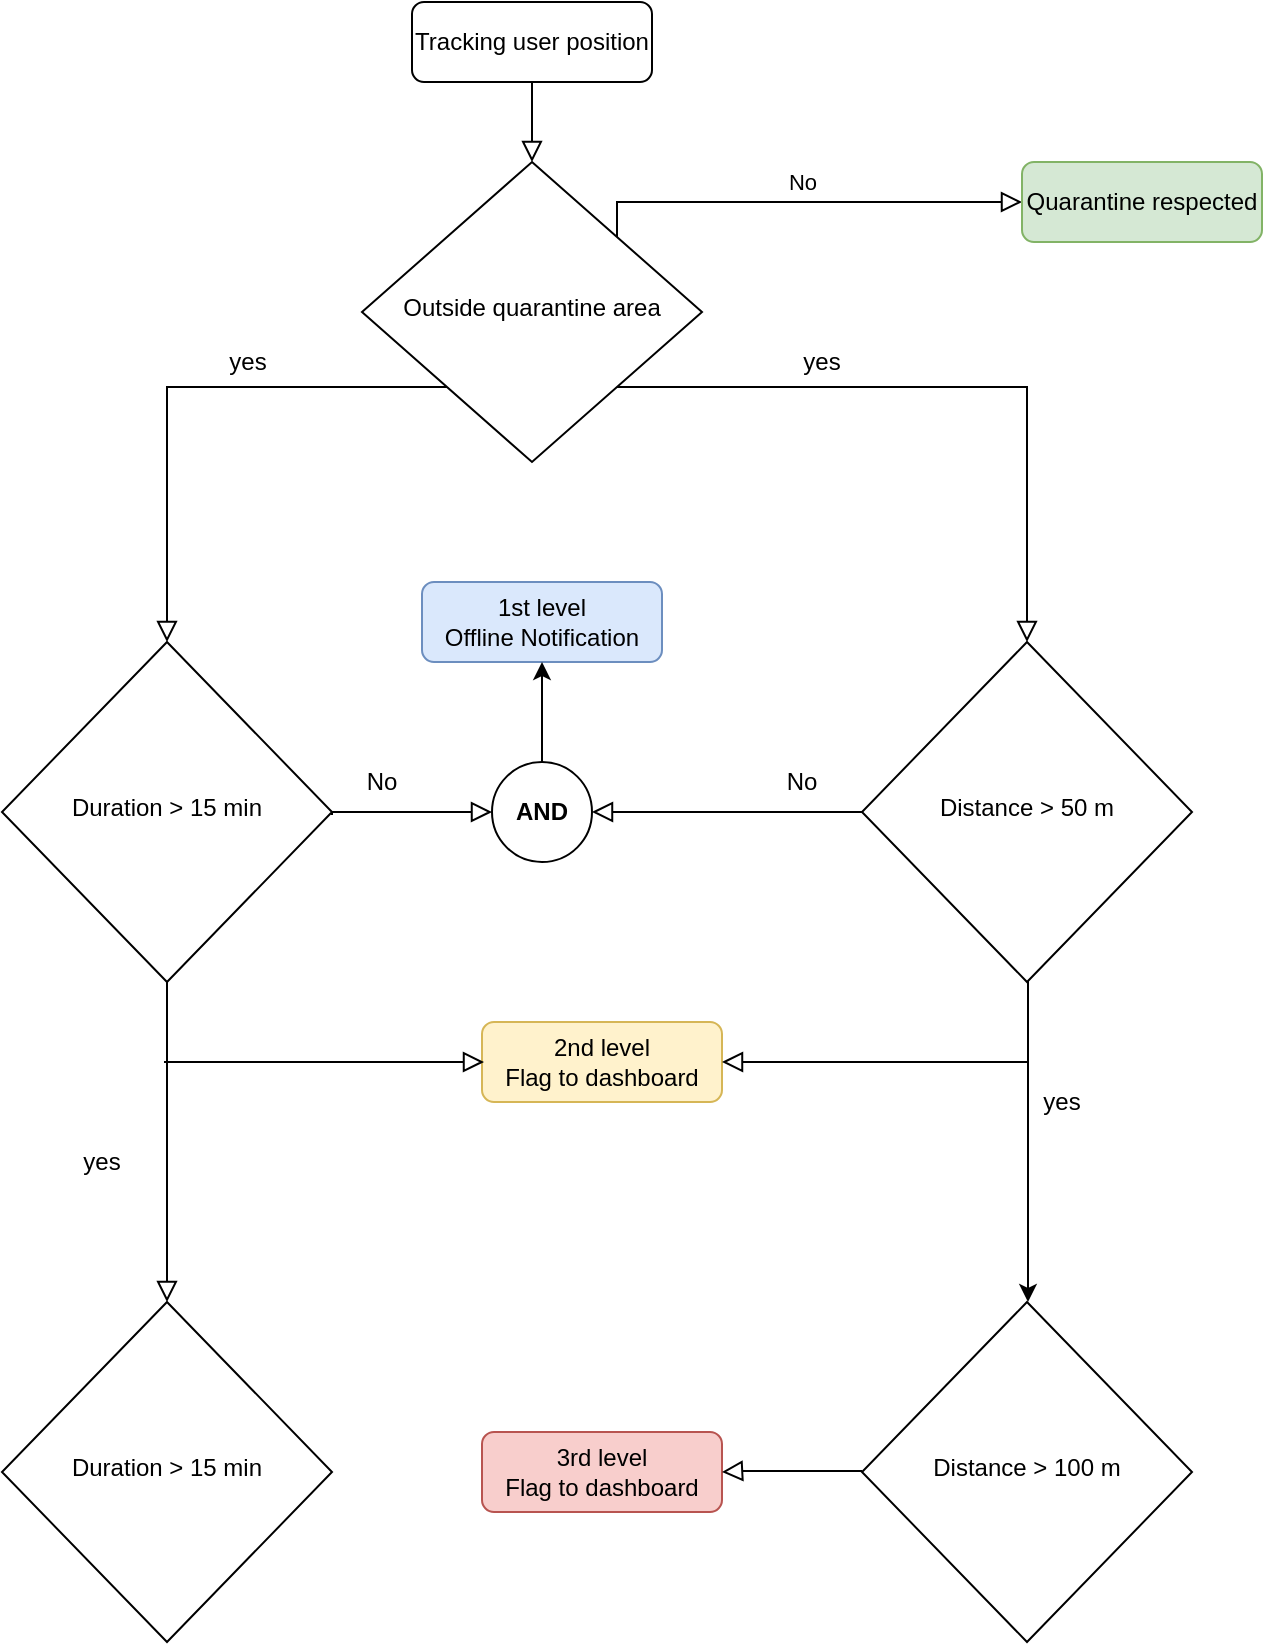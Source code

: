 <mxfile version="12.8.8" type="github">
  <diagram id="C5RBs43oDa-KdzZeNtuy" name="Page-1">
    <mxGraphModel dx="796" dy="490" grid="1" gridSize="10" guides="1" tooltips="1" connect="1" arrows="1" fold="1" page="1" pageScale="1" pageWidth="827" pageHeight="1169" math="0" shadow="0">
      <root>
        <mxCell id="WIyWlLk6GJQsqaUBKTNV-0" />
        <mxCell id="WIyWlLk6GJQsqaUBKTNV-1" parent="WIyWlLk6GJQsqaUBKTNV-0" />
        <mxCell id="WIyWlLk6GJQsqaUBKTNV-2" value="" style="rounded=0;html=1;jettySize=auto;orthogonalLoop=1;fontSize=11;endArrow=block;endFill=0;endSize=8;strokeWidth=1;shadow=0;labelBackgroundColor=none;edgeStyle=orthogonalEdgeStyle;" parent="WIyWlLk6GJQsqaUBKTNV-1" source="WIyWlLk6GJQsqaUBKTNV-3" target="WIyWlLk6GJQsqaUBKTNV-6" edge="1">
          <mxGeometry relative="1" as="geometry" />
        </mxCell>
        <mxCell id="WIyWlLk6GJQsqaUBKTNV-3" value="Tracking user position" style="rounded=1;whiteSpace=wrap;html=1;fontSize=12;glass=0;strokeWidth=1;shadow=0;" parent="WIyWlLk6GJQsqaUBKTNV-1" vertex="1">
          <mxGeometry x="335" y="70" width="120" height="40" as="geometry" />
        </mxCell>
        <mxCell id="WIyWlLk6GJQsqaUBKTNV-4" value="" style="rounded=0;html=1;jettySize=auto;orthogonalLoop=1;fontSize=11;endArrow=block;endFill=0;endSize=8;strokeWidth=1;shadow=0;labelBackgroundColor=none;edgeStyle=orthogonalEdgeStyle;exitX=0;exitY=1;exitDx=0;exitDy=0;entryX=0.5;entryY=0;entryDx=0;entryDy=0;" parent="WIyWlLk6GJQsqaUBKTNV-1" source="WIyWlLk6GJQsqaUBKTNV-6" target="WIyWlLk6GJQsqaUBKTNV-10" edge="1">
          <mxGeometry y="20" relative="1" as="geometry">
            <mxPoint as="offset" />
            <Array as="points">
              <mxPoint x="213" y="263" />
            </Array>
          </mxGeometry>
        </mxCell>
        <mxCell id="WIyWlLk6GJQsqaUBKTNV-5" value="No" style="edgeStyle=orthogonalEdgeStyle;rounded=0;html=1;jettySize=auto;orthogonalLoop=1;fontSize=11;endArrow=block;endFill=0;endSize=8;strokeWidth=1;shadow=0;labelBackgroundColor=none;exitX=1;exitY=0;exitDx=0;exitDy=0;" parent="WIyWlLk6GJQsqaUBKTNV-1" source="WIyWlLk6GJQsqaUBKTNV-6" target="WIyWlLk6GJQsqaUBKTNV-7" edge="1">
          <mxGeometry y="10" relative="1" as="geometry">
            <mxPoint as="offset" />
            <Array as="points">
              <mxPoint x="438" y="170" />
            </Array>
          </mxGeometry>
        </mxCell>
        <mxCell id="WIyWlLk6GJQsqaUBKTNV-6" value="&lt;span style=&quot;white-space: normal&quot;&gt;Outside quarantine area&lt;/span&gt;" style="rhombus;whiteSpace=wrap;html=1;shadow=0;fontFamily=Helvetica;fontSize=12;align=center;strokeWidth=1;spacing=6;spacingTop=-4;" parent="WIyWlLk6GJQsqaUBKTNV-1" vertex="1">
          <mxGeometry x="310" y="150" width="170" height="150" as="geometry" />
        </mxCell>
        <mxCell id="WIyWlLk6GJQsqaUBKTNV-7" value="Quarantine respected" style="rounded=1;whiteSpace=wrap;html=1;fontSize=12;glass=0;strokeWidth=1;shadow=0;fillColor=#d5e8d4;strokeColor=#82b366;" parent="WIyWlLk6GJQsqaUBKTNV-1" vertex="1">
          <mxGeometry x="640" y="150" width="120" height="40" as="geometry" />
        </mxCell>
        <mxCell id="WIyWlLk6GJQsqaUBKTNV-8" value="" style="rounded=0;html=1;jettySize=auto;orthogonalLoop=1;fontSize=11;endArrow=block;endFill=0;endSize=8;strokeWidth=1;shadow=0;labelBackgroundColor=none;edgeStyle=orthogonalEdgeStyle;" parent="WIyWlLk6GJQsqaUBKTNV-1" source="WIyWlLk6GJQsqaUBKTNV-10" target="-fQ5W4s5347gWjsXWNTR-36" edge="1">
          <mxGeometry x="0.333" y="20" relative="1" as="geometry">
            <mxPoint as="offset" />
            <mxPoint x="212.5" y="680" as="targetPoint" />
          </mxGeometry>
        </mxCell>
        <mxCell id="WIyWlLk6GJQsqaUBKTNV-10" value="Duration &amp;gt; 15 min" style="rhombus;whiteSpace=wrap;html=1;shadow=0;fontFamily=Helvetica;fontSize=12;align=center;strokeWidth=1;spacing=6;spacingTop=-4;" parent="WIyWlLk6GJQsqaUBKTNV-1" vertex="1">
          <mxGeometry x="130" y="390" width="165" height="170" as="geometry" />
        </mxCell>
        <mxCell id="-fQ5W4s5347gWjsXWNTR-4" value="1st level &lt;br&gt;Offline Notification" style="rounded=1;whiteSpace=wrap;html=1;fontSize=12;glass=0;strokeWidth=1;shadow=0;fillColor=#dae8fc;strokeColor=#6c8ebf;" vertex="1" parent="WIyWlLk6GJQsqaUBKTNV-1">
          <mxGeometry x="340" y="360" width="120" height="40" as="geometry" />
        </mxCell>
        <mxCell id="-fQ5W4s5347gWjsXWNTR-28" style="edgeStyle=orthogonalEdgeStyle;rounded=0;orthogonalLoop=1;jettySize=auto;html=1;" edge="1" parent="WIyWlLk6GJQsqaUBKTNV-1" source="-fQ5W4s5347gWjsXWNTR-8">
          <mxGeometry relative="1" as="geometry">
            <mxPoint x="643" y="720" as="targetPoint" />
            <Array as="points">
              <mxPoint x="643" y="720" />
            </Array>
          </mxGeometry>
        </mxCell>
        <mxCell id="-fQ5W4s5347gWjsXWNTR-8" value="Distance &amp;gt; 50 m" style="rhombus;whiteSpace=wrap;html=1;shadow=0;fontFamily=Helvetica;fontSize=12;align=center;strokeWidth=1;spacing=6;spacingTop=-4;" vertex="1" parent="WIyWlLk6GJQsqaUBKTNV-1">
          <mxGeometry x="560" y="390" width="165" height="170" as="geometry" />
        </mxCell>
        <mxCell id="-fQ5W4s5347gWjsXWNTR-9" value="" style="rounded=0;html=1;jettySize=auto;orthogonalLoop=1;fontSize=11;endArrow=block;endFill=0;endSize=8;strokeWidth=1;shadow=0;labelBackgroundColor=none;edgeStyle=orthogonalEdgeStyle;exitX=1;exitY=1;exitDx=0;exitDy=0;entryX=0.5;entryY=0;entryDx=0;entryDy=0;" edge="1" parent="WIyWlLk6GJQsqaUBKTNV-1" source="WIyWlLk6GJQsqaUBKTNV-6" target="-fQ5W4s5347gWjsXWNTR-8">
          <mxGeometry y="20" relative="1" as="geometry">
            <mxPoint as="offset" />
            <mxPoint x="362.5" y="272.5" as="sourcePoint" />
            <mxPoint x="263" y="400.515" as="targetPoint" />
            <Array as="points">
              <mxPoint x="643" y="263" />
            </Array>
          </mxGeometry>
        </mxCell>
        <mxCell id="-fQ5W4s5347gWjsXWNTR-13" value="" style="rounded=0;html=1;jettySize=auto;orthogonalLoop=1;fontSize=11;endArrow=block;endFill=0;endSize=8;strokeWidth=1;shadow=0;labelBackgroundColor=none;edgeStyle=orthogonalEdgeStyle;exitX=0;exitY=0.5;exitDx=0;exitDy=0;entryX=1;entryY=0.5;entryDx=0;entryDy=0;" edge="1" parent="WIyWlLk6GJQsqaUBKTNV-1" source="-fQ5W4s5347gWjsXWNTR-8" target="-fQ5W4s5347gWjsXWNTR-30">
          <mxGeometry y="20" relative="1" as="geometry">
            <mxPoint as="offset" />
            <mxPoint x="447.5" y="272.5" as="sourcePoint" />
            <mxPoint x="420" y="477" as="targetPoint" />
            <Array as="points">
              <mxPoint x="500" y="475" />
              <mxPoint x="500" y="475" />
            </Array>
          </mxGeometry>
        </mxCell>
        <mxCell id="-fQ5W4s5347gWjsXWNTR-19" value="" style="rounded=0;html=1;jettySize=auto;orthogonalLoop=1;fontSize=11;endArrow=block;endFill=0;endSize=8;strokeWidth=1;shadow=0;labelBackgroundColor=none;edgeStyle=orthogonalEdgeStyle;entryX=0;entryY=0.5;entryDx=0;entryDy=0;" edge="1" parent="WIyWlLk6GJQsqaUBKTNV-1" target="-fQ5W4s5347gWjsXWNTR-30">
          <mxGeometry x="0.333" y="20" relative="1" as="geometry">
            <mxPoint as="offset" />
            <mxPoint x="295" y="476.5" as="sourcePoint" />
            <mxPoint x="370" y="476.5" as="targetPoint" />
            <Array as="points">
              <mxPoint x="295" y="475" />
            </Array>
          </mxGeometry>
        </mxCell>
        <mxCell id="-fQ5W4s5347gWjsXWNTR-20" value="No" style="text;html=1;strokeColor=none;fillColor=none;align=center;verticalAlign=middle;whiteSpace=wrap;rounded=0;" vertex="1" parent="WIyWlLk6GJQsqaUBKTNV-1">
          <mxGeometry x="510" y="450" width="40" height="20" as="geometry" />
        </mxCell>
        <mxCell id="-fQ5W4s5347gWjsXWNTR-21" value="No" style="text;html=1;strokeColor=none;fillColor=none;align=center;verticalAlign=middle;whiteSpace=wrap;rounded=0;" vertex="1" parent="WIyWlLk6GJQsqaUBKTNV-1">
          <mxGeometry x="300" y="450" width="40" height="20" as="geometry" />
        </mxCell>
        <mxCell id="-fQ5W4s5347gWjsXWNTR-22" value="yes" style="text;html=1;strokeColor=none;fillColor=none;align=center;verticalAlign=middle;whiteSpace=wrap;rounded=0;" vertex="1" parent="WIyWlLk6GJQsqaUBKTNV-1">
          <mxGeometry x="232.5" y="240" width="40" height="20" as="geometry" />
        </mxCell>
        <mxCell id="-fQ5W4s5347gWjsXWNTR-23" value="yes" style="text;html=1;strokeColor=none;fillColor=none;align=center;verticalAlign=middle;whiteSpace=wrap;rounded=0;" vertex="1" parent="WIyWlLk6GJQsqaUBKTNV-1">
          <mxGeometry x="520" y="240" width="40" height="20" as="geometry" />
        </mxCell>
        <mxCell id="-fQ5W4s5347gWjsXWNTR-24" value="2nd level &lt;br&gt;Flag to dashboard&lt;br&gt;" style="rounded=1;whiteSpace=wrap;html=1;fontSize=12;glass=0;strokeWidth=1;shadow=0;fillColor=#fff2cc;strokeColor=#d6b656;" vertex="1" parent="WIyWlLk6GJQsqaUBKTNV-1">
          <mxGeometry x="370" y="580" width="120" height="40" as="geometry" />
        </mxCell>
        <mxCell id="-fQ5W4s5347gWjsXWNTR-26" value="" style="rounded=0;html=1;jettySize=auto;orthogonalLoop=1;fontSize=11;endArrow=block;endFill=0;endSize=8;strokeWidth=1;shadow=0;labelBackgroundColor=none;edgeStyle=orthogonalEdgeStyle;" edge="1" parent="WIyWlLk6GJQsqaUBKTNV-1">
          <mxGeometry x="0.333" y="20" relative="1" as="geometry">
            <mxPoint as="offset" />
            <mxPoint x="643" y="600" as="sourcePoint" />
            <mxPoint x="490" y="600" as="targetPoint" />
            <Array as="points">
              <mxPoint x="643" y="600" />
            </Array>
          </mxGeometry>
        </mxCell>
        <mxCell id="-fQ5W4s5347gWjsXWNTR-27" value="yes" style="text;html=1;strokeColor=none;fillColor=none;align=center;verticalAlign=middle;whiteSpace=wrap;rounded=0;" vertex="1" parent="WIyWlLk6GJQsqaUBKTNV-1">
          <mxGeometry x="160" y="640" width="40" height="20" as="geometry" />
        </mxCell>
        <mxCell id="-fQ5W4s5347gWjsXWNTR-31" style="edgeStyle=orthogonalEdgeStyle;rounded=0;orthogonalLoop=1;jettySize=auto;html=1;entryX=0.5;entryY=1;entryDx=0;entryDy=0;" edge="1" parent="WIyWlLk6GJQsqaUBKTNV-1" source="-fQ5W4s5347gWjsXWNTR-30" target="-fQ5W4s5347gWjsXWNTR-4">
          <mxGeometry relative="1" as="geometry" />
        </mxCell>
        <mxCell id="-fQ5W4s5347gWjsXWNTR-30" value="&lt;b&gt;AND&lt;/b&gt;" style="ellipse;whiteSpace=wrap;html=1;aspect=fixed;gradientColor=#ffffff;" vertex="1" parent="WIyWlLk6GJQsqaUBKTNV-1">
          <mxGeometry x="375" y="450" width="50" height="50" as="geometry" />
        </mxCell>
        <mxCell id="-fQ5W4s5347gWjsXWNTR-32" value="Distance &amp;gt; 100 m" style="rhombus;whiteSpace=wrap;html=1;shadow=0;fontFamily=Helvetica;fontSize=12;align=center;strokeWidth=1;spacing=6;spacingTop=-4;" vertex="1" parent="WIyWlLk6GJQsqaUBKTNV-1">
          <mxGeometry x="560" y="720" width="165" height="170" as="geometry" />
        </mxCell>
        <mxCell id="-fQ5W4s5347gWjsXWNTR-34" value="3rd level &lt;br&gt;Flag to dashboard" style="rounded=1;whiteSpace=wrap;html=1;fontSize=12;glass=0;strokeWidth=1;shadow=0;fillColor=#f8cecc;strokeColor=#b85450;" vertex="1" parent="WIyWlLk6GJQsqaUBKTNV-1">
          <mxGeometry x="370" y="785" width="120" height="40" as="geometry" />
        </mxCell>
        <mxCell id="-fQ5W4s5347gWjsXWNTR-35" value="" style="rounded=0;html=1;jettySize=auto;orthogonalLoop=1;fontSize=11;endArrow=block;endFill=0;endSize=8;strokeWidth=1;shadow=0;labelBackgroundColor=none;edgeStyle=orthogonalEdgeStyle;exitX=0;exitY=0.5;exitDx=0;exitDy=0;" edge="1" parent="WIyWlLk6GJQsqaUBKTNV-1">
          <mxGeometry y="20" relative="1" as="geometry">
            <mxPoint as="offset" />
            <mxPoint x="560" y="804.5" as="sourcePoint" />
            <mxPoint x="490" y="805" as="targetPoint" />
            <Array as="points">
              <mxPoint x="500" y="804.5" />
              <mxPoint x="500" y="804.5" />
            </Array>
          </mxGeometry>
        </mxCell>
        <mxCell id="-fQ5W4s5347gWjsXWNTR-36" value="Duration &amp;gt; 15 min" style="rhombus;whiteSpace=wrap;html=1;shadow=0;fontFamily=Helvetica;fontSize=12;align=center;strokeWidth=1;spacing=6;spacingTop=-4;" vertex="1" parent="WIyWlLk6GJQsqaUBKTNV-1">
          <mxGeometry x="130" y="720" width="165" height="170" as="geometry" />
        </mxCell>
        <mxCell id="-fQ5W4s5347gWjsXWNTR-37" value="yes" style="text;html=1;strokeColor=none;fillColor=none;align=center;verticalAlign=middle;whiteSpace=wrap;rounded=0;" vertex="1" parent="WIyWlLk6GJQsqaUBKTNV-1">
          <mxGeometry x="640" y="610" width="40" height="20" as="geometry" />
        </mxCell>
        <mxCell id="-fQ5W4s5347gWjsXWNTR-38" value="" style="rounded=0;html=1;jettySize=auto;orthogonalLoop=1;fontSize=11;endArrow=block;endFill=0;endSize=8;strokeWidth=1;shadow=0;labelBackgroundColor=none;edgeStyle=orthogonalEdgeStyle;entryX=0;entryY=0.5;entryDx=0;entryDy=0;" edge="1" parent="WIyWlLk6GJQsqaUBKTNV-1">
          <mxGeometry x="0.333" y="20" relative="1" as="geometry">
            <mxPoint as="offset" />
            <mxPoint x="211" y="600" as="sourcePoint" />
            <mxPoint x="371" y="600" as="targetPoint" />
            <Array as="points">
              <mxPoint x="301" y="600" />
              <mxPoint x="301" y="600" />
            </Array>
          </mxGeometry>
        </mxCell>
      </root>
    </mxGraphModel>
  </diagram>
</mxfile>
